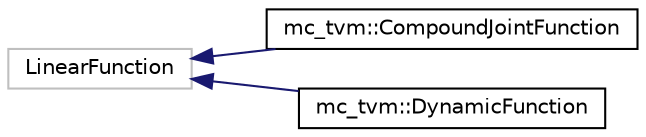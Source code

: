 digraph "Graphical Class Hierarchy"
{
 // INTERACTIVE_SVG=YES
  edge [fontname="Helvetica",fontsize="10",labelfontname="Helvetica",labelfontsize="10"];
  node [fontname="Helvetica",fontsize="10",shape=record];
  rankdir="LR";
  Node228 [label="LinearFunction",height=0.2,width=0.4,color="grey75", fillcolor="white", style="filled"];
  Node228 -> Node0 [dir="back",color="midnightblue",fontsize="10",style="solid",fontname="Helvetica"];
  Node0 [label="mc_tvm::CompoundJointFunction",height=0.2,width=0.4,color="black", fillcolor="white", style="filled",URL="$structmc__tvm_1_1CompoundJointFunction.html"];
  Node228 -> Node230 [dir="back",color="midnightblue",fontsize="10",style="solid",fontname="Helvetica"];
  Node230 [label="mc_tvm::DynamicFunction",height=0.2,width=0.4,color="black", fillcolor="white", style="filled",URL="$structmc__tvm_1_1DynamicFunction.html"];
}
